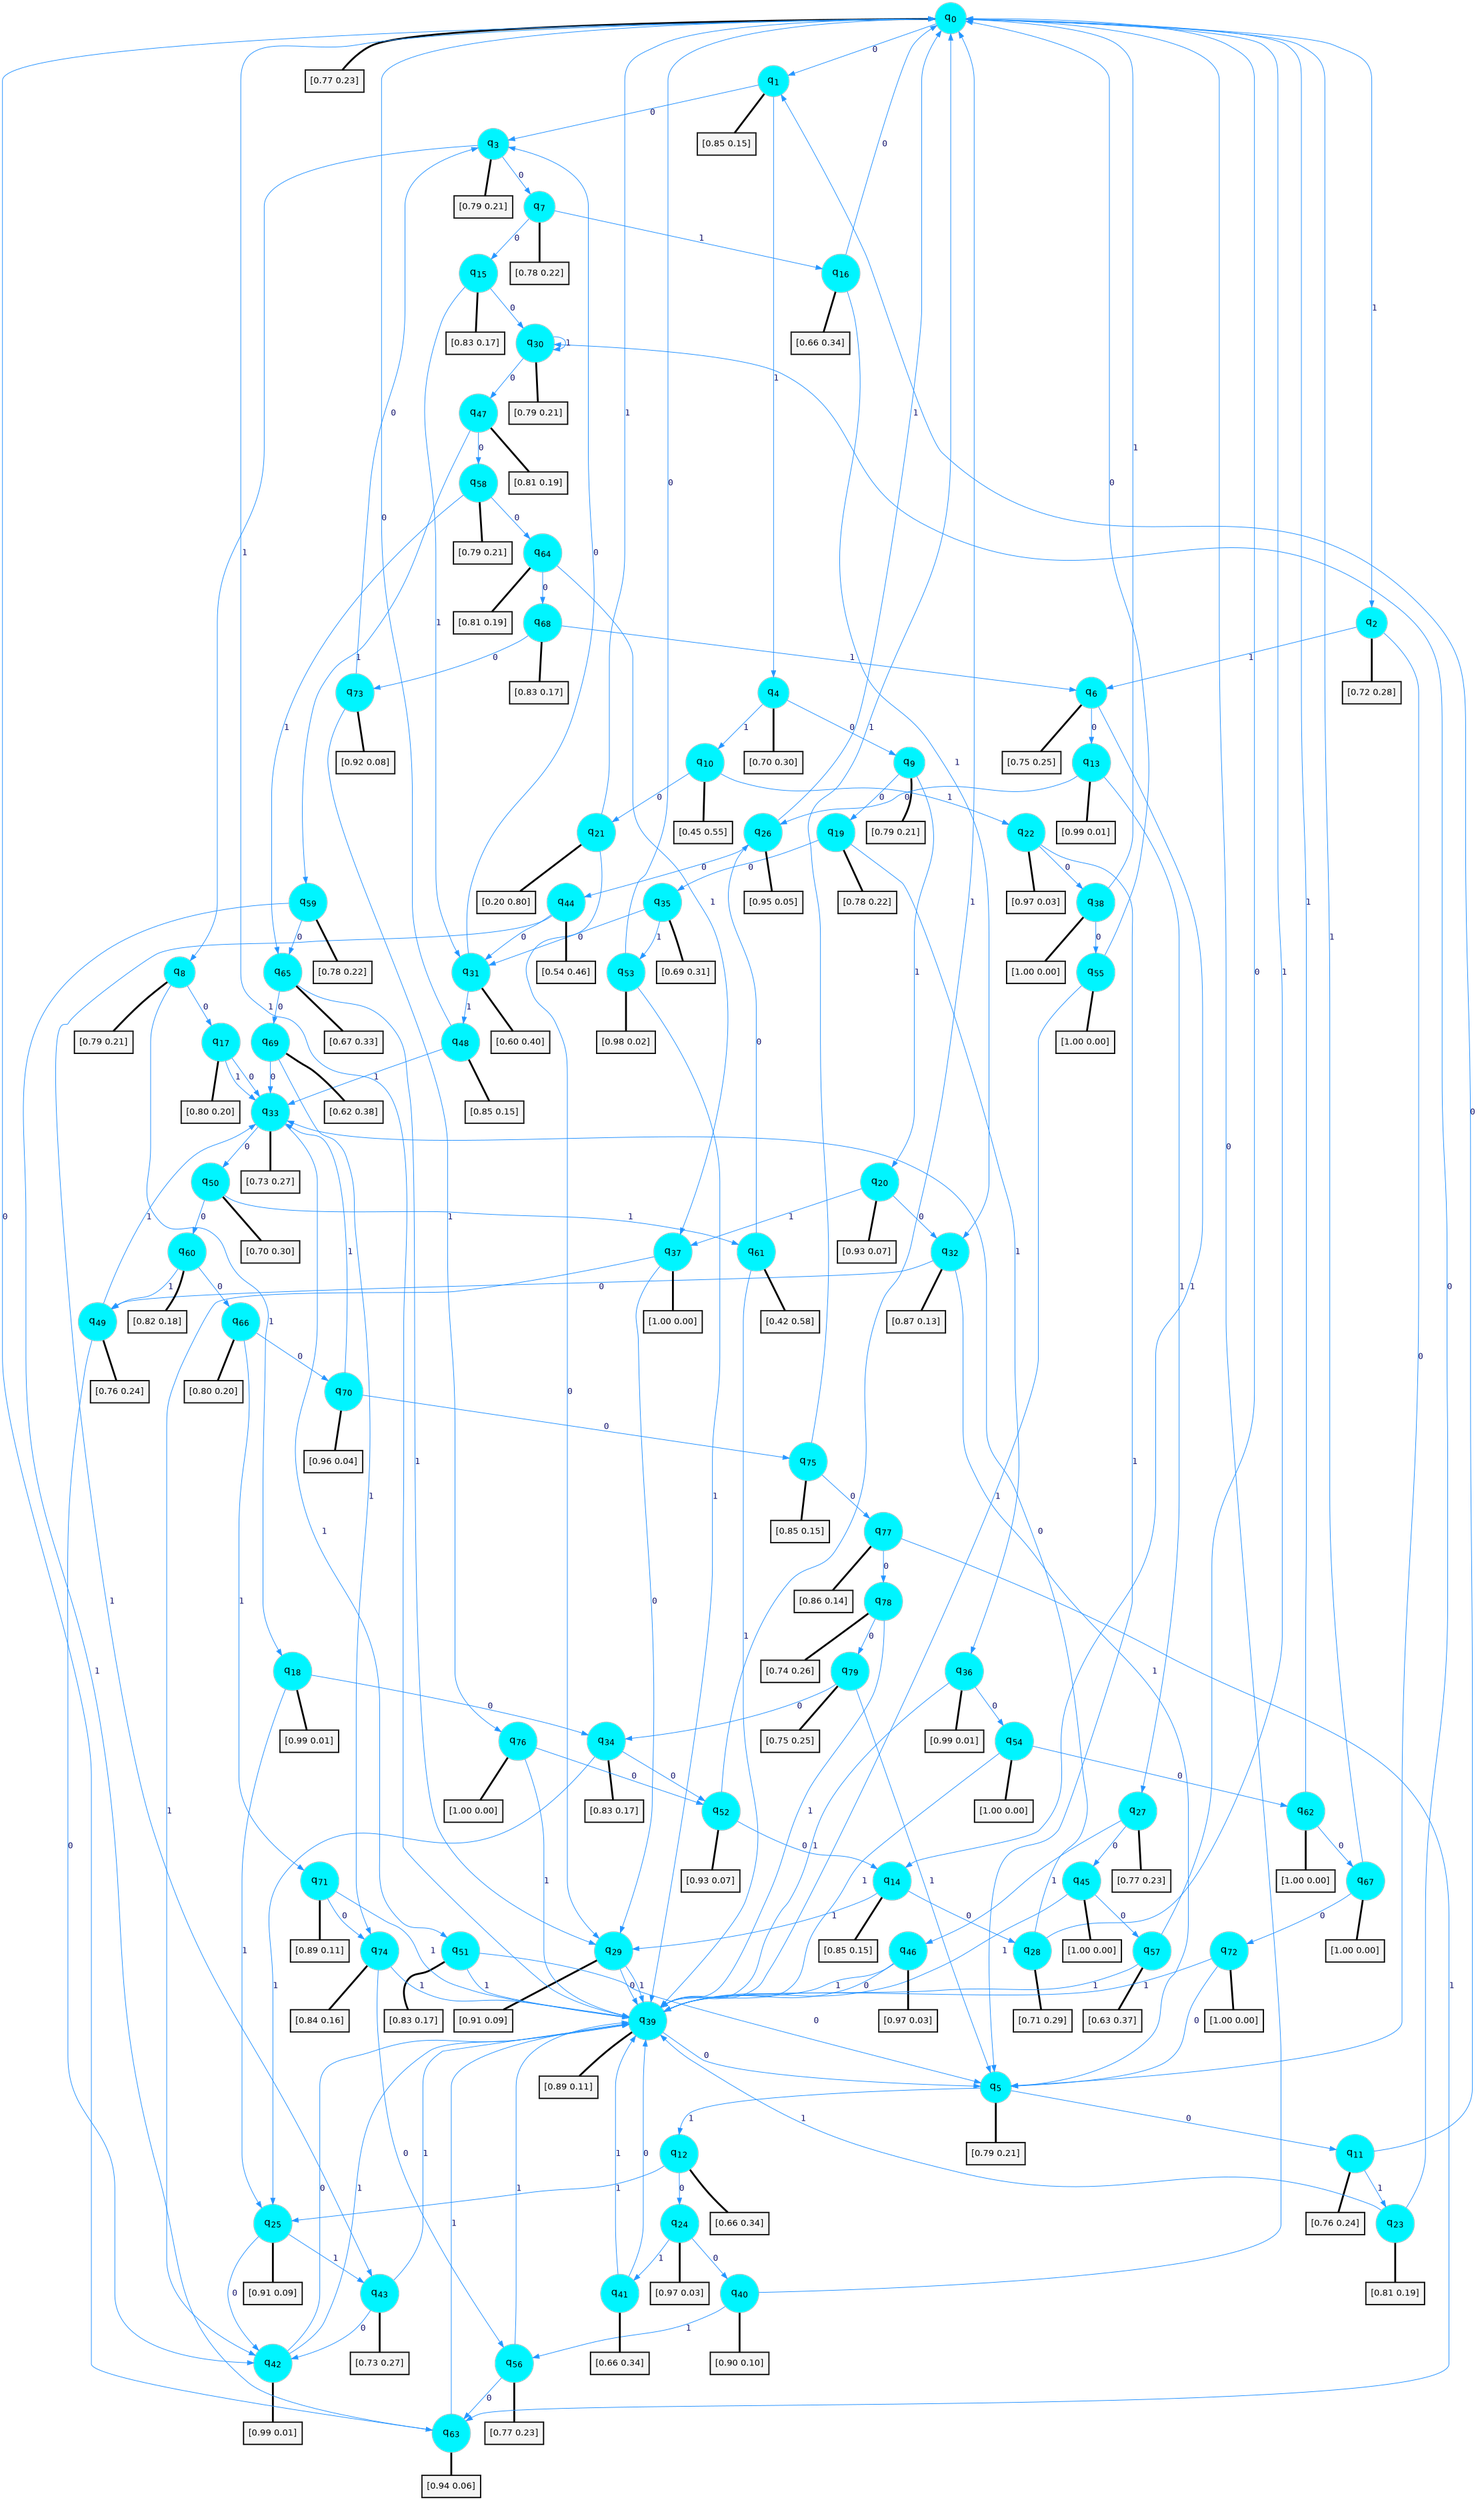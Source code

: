 digraph G {
graph [
bgcolor=transparent, dpi=300, rankdir=TD, size="40,25"];
node [
color=gray, fillcolor=turquoise1, fontcolor=black, fontname=Helvetica, fontsize=16, fontweight=bold, shape=circle, style=filled];
edge [
arrowsize=1, color=dodgerblue1, fontcolor=midnightblue, fontname=courier, fontweight=bold, penwidth=1, style=solid, weight=20];
0[label=<q<SUB>0</SUB>>];
1[label=<q<SUB>1</SUB>>];
2[label=<q<SUB>2</SUB>>];
3[label=<q<SUB>3</SUB>>];
4[label=<q<SUB>4</SUB>>];
5[label=<q<SUB>5</SUB>>];
6[label=<q<SUB>6</SUB>>];
7[label=<q<SUB>7</SUB>>];
8[label=<q<SUB>8</SUB>>];
9[label=<q<SUB>9</SUB>>];
10[label=<q<SUB>10</SUB>>];
11[label=<q<SUB>11</SUB>>];
12[label=<q<SUB>12</SUB>>];
13[label=<q<SUB>13</SUB>>];
14[label=<q<SUB>14</SUB>>];
15[label=<q<SUB>15</SUB>>];
16[label=<q<SUB>16</SUB>>];
17[label=<q<SUB>17</SUB>>];
18[label=<q<SUB>18</SUB>>];
19[label=<q<SUB>19</SUB>>];
20[label=<q<SUB>20</SUB>>];
21[label=<q<SUB>21</SUB>>];
22[label=<q<SUB>22</SUB>>];
23[label=<q<SUB>23</SUB>>];
24[label=<q<SUB>24</SUB>>];
25[label=<q<SUB>25</SUB>>];
26[label=<q<SUB>26</SUB>>];
27[label=<q<SUB>27</SUB>>];
28[label=<q<SUB>28</SUB>>];
29[label=<q<SUB>29</SUB>>];
30[label=<q<SUB>30</SUB>>];
31[label=<q<SUB>31</SUB>>];
32[label=<q<SUB>32</SUB>>];
33[label=<q<SUB>33</SUB>>];
34[label=<q<SUB>34</SUB>>];
35[label=<q<SUB>35</SUB>>];
36[label=<q<SUB>36</SUB>>];
37[label=<q<SUB>37</SUB>>];
38[label=<q<SUB>38</SUB>>];
39[label=<q<SUB>39</SUB>>];
40[label=<q<SUB>40</SUB>>];
41[label=<q<SUB>41</SUB>>];
42[label=<q<SUB>42</SUB>>];
43[label=<q<SUB>43</SUB>>];
44[label=<q<SUB>44</SUB>>];
45[label=<q<SUB>45</SUB>>];
46[label=<q<SUB>46</SUB>>];
47[label=<q<SUB>47</SUB>>];
48[label=<q<SUB>48</SUB>>];
49[label=<q<SUB>49</SUB>>];
50[label=<q<SUB>50</SUB>>];
51[label=<q<SUB>51</SUB>>];
52[label=<q<SUB>52</SUB>>];
53[label=<q<SUB>53</SUB>>];
54[label=<q<SUB>54</SUB>>];
55[label=<q<SUB>55</SUB>>];
56[label=<q<SUB>56</SUB>>];
57[label=<q<SUB>57</SUB>>];
58[label=<q<SUB>58</SUB>>];
59[label=<q<SUB>59</SUB>>];
60[label=<q<SUB>60</SUB>>];
61[label=<q<SUB>61</SUB>>];
62[label=<q<SUB>62</SUB>>];
63[label=<q<SUB>63</SUB>>];
64[label=<q<SUB>64</SUB>>];
65[label=<q<SUB>65</SUB>>];
66[label=<q<SUB>66</SUB>>];
67[label=<q<SUB>67</SUB>>];
68[label=<q<SUB>68</SUB>>];
69[label=<q<SUB>69</SUB>>];
70[label=<q<SUB>70</SUB>>];
71[label=<q<SUB>71</SUB>>];
72[label=<q<SUB>72</SUB>>];
73[label=<q<SUB>73</SUB>>];
74[label=<q<SUB>74</SUB>>];
75[label=<q<SUB>75</SUB>>];
76[label=<q<SUB>76</SUB>>];
77[label=<q<SUB>77</SUB>>];
78[label=<q<SUB>78</SUB>>];
79[label=<q<SUB>79</SUB>>];
80[label="[0.77 0.23]", shape=box,fontcolor=black, fontname=Helvetica, fontsize=14, penwidth=2, fillcolor=whitesmoke,color=black];
81[label="[0.85 0.15]", shape=box,fontcolor=black, fontname=Helvetica, fontsize=14, penwidth=2, fillcolor=whitesmoke,color=black];
82[label="[0.72 0.28]", shape=box,fontcolor=black, fontname=Helvetica, fontsize=14, penwidth=2, fillcolor=whitesmoke,color=black];
83[label="[0.79 0.21]", shape=box,fontcolor=black, fontname=Helvetica, fontsize=14, penwidth=2, fillcolor=whitesmoke,color=black];
84[label="[0.70 0.30]", shape=box,fontcolor=black, fontname=Helvetica, fontsize=14, penwidth=2, fillcolor=whitesmoke,color=black];
85[label="[0.79 0.21]", shape=box,fontcolor=black, fontname=Helvetica, fontsize=14, penwidth=2, fillcolor=whitesmoke,color=black];
86[label="[0.75 0.25]", shape=box,fontcolor=black, fontname=Helvetica, fontsize=14, penwidth=2, fillcolor=whitesmoke,color=black];
87[label="[0.78 0.22]", shape=box,fontcolor=black, fontname=Helvetica, fontsize=14, penwidth=2, fillcolor=whitesmoke,color=black];
88[label="[0.79 0.21]", shape=box,fontcolor=black, fontname=Helvetica, fontsize=14, penwidth=2, fillcolor=whitesmoke,color=black];
89[label="[0.79 0.21]", shape=box,fontcolor=black, fontname=Helvetica, fontsize=14, penwidth=2, fillcolor=whitesmoke,color=black];
90[label="[0.45 0.55]", shape=box,fontcolor=black, fontname=Helvetica, fontsize=14, penwidth=2, fillcolor=whitesmoke,color=black];
91[label="[0.76 0.24]", shape=box,fontcolor=black, fontname=Helvetica, fontsize=14, penwidth=2, fillcolor=whitesmoke,color=black];
92[label="[0.66 0.34]", shape=box,fontcolor=black, fontname=Helvetica, fontsize=14, penwidth=2, fillcolor=whitesmoke,color=black];
93[label="[0.99 0.01]", shape=box,fontcolor=black, fontname=Helvetica, fontsize=14, penwidth=2, fillcolor=whitesmoke,color=black];
94[label="[0.85 0.15]", shape=box,fontcolor=black, fontname=Helvetica, fontsize=14, penwidth=2, fillcolor=whitesmoke,color=black];
95[label="[0.83 0.17]", shape=box,fontcolor=black, fontname=Helvetica, fontsize=14, penwidth=2, fillcolor=whitesmoke,color=black];
96[label="[0.66 0.34]", shape=box,fontcolor=black, fontname=Helvetica, fontsize=14, penwidth=2, fillcolor=whitesmoke,color=black];
97[label="[0.80 0.20]", shape=box,fontcolor=black, fontname=Helvetica, fontsize=14, penwidth=2, fillcolor=whitesmoke,color=black];
98[label="[0.99 0.01]", shape=box,fontcolor=black, fontname=Helvetica, fontsize=14, penwidth=2, fillcolor=whitesmoke,color=black];
99[label="[0.78 0.22]", shape=box,fontcolor=black, fontname=Helvetica, fontsize=14, penwidth=2, fillcolor=whitesmoke,color=black];
100[label="[0.93 0.07]", shape=box,fontcolor=black, fontname=Helvetica, fontsize=14, penwidth=2, fillcolor=whitesmoke,color=black];
101[label="[0.20 0.80]", shape=box,fontcolor=black, fontname=Helvetica, fontsize=14, penwidth=2, fillcolor=whitesmoke,color=black];
102[label="[0.97 0.03]", shape=box,fontcolor=black, fontname=Helvetica, fontsize=14, penwidth=2, fillcolor=whitesmoke,color=black];
103[label="[0.81 0.19]", shape=box,fontcolor=black, fontname=Helvetica, fontsize=14, penwidth=2, fillcolor=whitesmoke,color=black];
104[label="[0.97 0.03]", shape=box,fontcolor=black, fontname=Helvetica, fontsize=14, penwidth=2, fillcolor=whitesmoke,color=black];
105[label="[0.91 0.09]", shape=box,fontcolor=black, fontname=Helvetica, fontsize=14, penwidth=2, fillcolor=whitesmoke,color=black];
106[label="[0.95 0.05]", shape=box,fontcolor=black, fontname=Helvetica, fontsize=14, penwidth=2, fillcolor=whitesmoke,color=black];
107[label="[0.77 0.23]", shape=box,fontcolor=black, fontname=Helvetica, fontsize=14, penwidth=2, fillcolor=whitesmoke,color=black];
108[label="[0.71 0.29]", shape=box,fontcolor=black, fontname=Helvetica, fontsize=14, penwidth=2, fillcolor=whitesmoke,color=black];
109[label="[0.91 0.09]", shape=box,fontcolor=black, fontname=Helvetica, fontsize=14, penwidth=2, fillcolor=whitesmoke,color=black];
110[label="[0.79 0.21]", shape=box,fontcolor=black, fontname=Helvetica, fontsize=14, penwidth=2, fillcolor=whitesmoke,color=black];
111[label="[0.60 0.40]", shape=box,fontcolor=black, fontname=Helvetica, fontsize=14, penwidth=2, fillcolor=whitesmoke,color=black];
112[label="[0.87 0.13]", shape=box,fontcolor=black, fontname=Helvetica, fontsize=14, penwidth=2, fillcolor=whitesmoke,color=black];
113[label="[0.73 0.27]", shape=box,fontcolor=black, fontname=Helvetica, fontsize=14, penwidth=2, fillcolor=whitesmoke,color=black];
114[label="[0.83 0.17]", shape=box,fontcolor=black, fontname=Helvetica, fontsize=14, penwidth=2, fillcolor=whitesmoke,color=black];
115[label="[0.69 0.31]", shape=box,fontcolor=black, fontname=Helvetica, fontsize=14, penwidth=2, fillcolor=whitesmoke,color=black];
116[label="[0.99 0.01]", shape=box,fontcolor=black, fontname=Helvetica, fontsize=14, penwidth=2, fillcolor=whitesmoke,color=black];
117[label="[1.00 0.00]", shape=box,fontcolor=black, fontname=Helvetica, fontsize=14, penwidth=2, fillcolor=whitesmoke,color=black];
118[label="[1.00 0.00]", shape=box,fontcolor=black, fontname=Helvetica, fontsize=14, penwidth=2, fillcolor=whitesmoke,color=black];
119[label="[0.89 0.11]", shape=box,fontcolor=black, fontname=Helvetica, fontsize=14, penwidth=2, fillcolor=whitesmoke,color=black];
120[label="[0.90 0.10]", shape=box,fontcolor=black, fontname=Helvetica, fontsize=14, penwidth=2, fillcolor=whitesmoke,color=black];
121[label="[0.66 0.34]", shape=box,fontcolor=black, fontname=Helvetica, fontsize=14, penwidth=2, fillcolor=whitesmoke,color=black];
122[label="[0.99 0.01]", shape=box,fontcolor=black, fontname=Helvetica, fontsize=14, penwidth=2, fillcolor=whitesmoke,color=black];
123[label="[0.73 0.27]", shape=box,fontcolor=black, fontname=Helvetica, fontsize=14, penwidth=2, fillcolor=whitesmoke,color=black];
124[label="[0.54 0.46]", shape=box,fontcolor=black, fontname=Helvetica, fontsize=14, penwidth=2, fillcolor=whitesmoke,color=black];
125[label="[1.00 0.00]", shape=box,fontcolor=black, fontname=Helvetica, fontsize=14, penwidth=2, fillcolor=whitesmoke,color=black];
126[label="[0.97 0.03]", shape=box,fontcolor=black, fontname=Helvetica, fontsize=14, penwidth=2, fillcolor=whitesmoke,color=black];
127[label="[0.81 0.19]", shape=box,fontcolor=black, fontname=Helvetica, fontsize=14, penwidth=2, fillcolor=whitesmoke,color=black];
128[label="[0.85 0.15]", shape=box,fontcolor=black, fontname=Helvetica, fontsize=14, penwidth=2, fillcolor=whitesmoke,color=black];
129[label="[0.76 0.24]", shape=box,fontcolor=black, fontname=Helvetica, fontsize=14, penwidth=2, fillcolor=whitesmoke,color=black];
130[label="[0.70 0.30]", shape=box,fontcolor=black, fontname=Helvetica, fontsize=14, penwidth=2, fillcolor=whitesmoke,color=black];
131[label="[0.83 0.17]", shape=box,fontcolor=black, fontname=Helvetica, fontsize=14, penwidth=2, fillcolor=whitesmoke,color=black];
132[label="[0.93 0.07]", shape=box,fontcolor=black, fontname=Helvetica, fontsize=14, penwidth=2, fillcolor=whitesmoke,color=black];
133[label="[0.98 0.02]", shape=box,fontcolor=black, fontname=Helvetica, fontsize=14, penwidth=2, fillcolor=whitesmoke,color=black];
134[label="[1.00 0.00]", shape=box,fontcolor=black, fontname=Helvetica, fontsize=14, penwidth=2, fillcolor=whitesmoke,color=black];
135[label="[1.00 0.00]", shape=box,fontcolor=black, fontname=Helvetica, fontsize=14, penwidth=2, fillcolor=whitesmoke,color=black];
136[label="[0.77 0.23]", shape=box,fontcolor=black, fontname=Helvetica, fontsize=14, penwidth=2, fillcolor=whitesmoke,color=black];
137[label="[0.63 0.37]", shape=box,fontcolor=black, fontname=Helvetica, fontsize=14, penwidth=2, fillcolor=whitesmoke,color=black];
138[label="[0.79 0.21]", shape=box,fontcolor=black, fontname=Helvetica, fontsize=14, penwidth=2, fillcolor=whitesmoke,color=black];
139[label="[0.78 0.22]", shape=box,fontcolor=black, fontname=Helvetica, fontsize=14, penwidth=2, fillcolor=whitesmoke,color=black];
140[label="[0.82 0.18]", shape=box,fontcolor=black, fontname=Helvetica, fontsize=14, penwidth=2, fillcolor=whitesmoke,color=black];
141[label="[0.42 0.58]", shape=box,fontcolor=black, fontname=Helvetica, fontsize=14, penwidth=2, fillcolor=whitesmoke,color=black];
142[label="[1.00 0.00]", shape=box,fontcolor=black, fontname=Helvetica, fontsize=14, penwidth=2, fillcolor=whitesmoke,color=black];
143[label="[0.94 0.06]", shape=box,fontcolor=black, fontname=Helvetica, fontsize=14, penwidth=2, fillcolor=whitesmoke,color=black];
144[label="[0.81 0.19]", shape=box,fontcolor=black, fontname=Helvetica, fontsize=14, penwidth=2, fillcolor=whitesmoke,color=black];
145[label="[0.67 0.33]", shape=box,fontcolor=black, fontname=Helvetica, fontsize=14, penwidth=2, fillcolor=whitesmoke,color=black];
146[label="[0.80 0.20]", shape=box,fontcolor=black, fontname=Helvetica, fontsize=14, penwidth=2, fillcolor=whitesmoke,color=black];
147[label="[1.00 0.00]", shape=box,fontcolor=black, fontname=Helvetica, fontsize=14, penwidth=2, fillcolor=whitesmoke,color=black];
148[label="[0.83 0.17]", shape=box,fontcolor=black, fontname=Helvetica, fontsize=14, penwidth=2, fillcolor=whitesmoke,color=black];
149[label="[0.62 0.38]", shape=box,fontcolor=black, fontname=Helvetica, fontsize=14, penwidth=2, fillcolor=whitesmoke,color=black];
150[label="[0.96 0.04]", shape=box,fontcolor=black, fontname=Helvetica, fontsize=14, penwidth=2, fillcolor=whitesmoke,color=black];
151[label="[0.89 0.11]", shape=box,fontcolor=black, fontname=Helvetica, fontsize=14, penwidth=2, fillcolor=whitesmoke,color=black];
152[label="[1.00 0.00]", shape=box,fontcolor=black, fontname=Helvetica, fontsize=14, penwidth=2, fillcolor=whitesmoke,color=black];
153[label="[0.92 0.08]", shape=box,fontcolor=black, fontname=Helvetica, fontsize=14, penwidth=2, fillcolor=whitesmoke,color=black];
154[label="[0.84 0.16]", shape=box,fontcolor=black, fontname=Helvetica, fontsize=14, penwidth=2, fillcolor=whitesmoke,color=black];
155[label="[0.85 0.15]", shape=box,fontcolor=black, fontname=Helvetica, fontsize=14, penwidth=2, fillcolor=whitesmoke,color=black];
156[label="[1.00 0.00]", shape=box,fontcolor=black, fontname=Helvetica, fontsize=14, penwidth=2, fillcolor=whitesmoke,color=black];
157[label="[0.86 0.14]", shape=box,fontcolor=black, fontname=Helvetica, fontsize=14, penwidth=2, fillcolor=whitesmoke,color=black];
158[label="[0.74 0.26]", shape=box,fontcolor=black, fontname=Helvetica, fontsize=14, penwidth=2, fillcolor=whitesmoke,color=black];
159[label="[0.75 0.25]", shape=box,fontcolor=black, fontname=Helvetica, fontsize=14, penwidth=2, fillcolor=whitesmoke,color=black];
0->1 [label=0];
0->2 [label=1];
0->80 [arrowhead=none, penwidth=3,color=black];
1->3 [label=0];
1->4 [label=1];
1->81 [arrowhead=none, penwidth=3,color=black];
2->5 [label=0];
2->6 [label=1];
2->82 [arrowhead=none, penwidth=3,color=black];
3->7 [label=0];
3->8 [label=1];
3->83 [arrowhead=none, penwidth=3,color=black];
4->9 [label=0];
4->10 [label=1];
4->84 [arrowhead=none, penwidth=3,color=black];
5->11 [label=0];
5->12 [label=1];
5->85 [arrowhead=none, penwidth=3,color=black];
6->13 [label=0];
6->14 [label=1];
6->86 [arrowhead=none, penwidth=3,color=black];
7->15 [label=0];
7->16 [label=1];
7->87 [arrowhead=none, penwidth=3,color=black];
8->17 [label=0];
8->18 [label=1];
8->88 [arrowhead=none, penwidth=3,color=black];
9->19 [label=0];
9->20 [label=1];
9->89 [arrowhead=none, penwidth=3,color=black];
10->21 [label=0];
10->22 [label=1];
10->90 [arrowhead=none, penwidth=3,color=black];
11->1 [label=0];
11->23 [label=1];
11->91 [arrowhead=none, penwidth=3,color=black];
12->24 [label=0];
12->25 [label=1];
12->92 [arrowhead=none, penwidth=3,color=black];
13->26 [label=0];
13->27 [label=1];
13->93 [arrowhead=none, penwidth=3,color=black];
14->28 [label=0];
14->29 [label=1];
14->94 [arrowhead=none, penwidth=3,color=black];
15->30 [label=0];
15->31 [label=1];
15->95 [arrowhead=none, penwidth=3,color=black];
16->0 [label=0];
16->32 [label=1];
16->96 [arrowhead=none, penwidth=3,color=black];
17->33 [label=0];
17->33 [label=1];
17->97 [arrowhead=none, penwidth=3,color=black];
18->34 [label=0];
18->25 [label=1];
18->98 [arrowhead=none, penwidth=3,color=black];
19->35 [label=0];
19->36 [label=1];
19->99 [arrowhead=none, penwidth=3,color=black];
20->32 [label=0];
20->37 [label=1];
20->100 [arrowhead=none, penwidth=3,color=black];
21->29 [label=0];
21->0 [label=1];
21->101 [arrowhead=none, penwidth=3,color=black];
22->38 [label=0];
22->5 [label=1];
22->102 [arrowhead=none, penwidth=3,color=black];
23->30 [label=0];
23->39 [label=1];
23->103 [arrowhead=none, penwidth=3,color=black];
24->40 [label=0];
24->41 [label=1];
24->104 [arrowhead=none, penwidth=3,color=black];
25->42 [label=0];
25->43 [label=1];
25->105 [arrowhead=none, penwidth=3,color=black];
26->44 [label=0];
26->0 [label=1];
26->106 [arrowhead=none, penwidth=3,color=black];
27->45 [label=0];
27->46 [label=1];
27->107 [arrowhead=none, penwidth=3,color=black];
28->33 [label=0];
28->0 [label=1];
28->108 [arrowhead=none, penwidth=3,color=black];
29->39 [label=0];
29->39 [label=1];
29->109 [arrowhead=none, penwidth=3,color=black];
30->47 [label=0];
30->30 [label=1];
30->110 [arrowhead=none, penwidth=3,color=black];
31->3 [label=0];
31->48 [label=1];
31->111 [arrowhead=none, penwidth=3,color=black];
32->49 [label=0];
32->5 [label=1];
32->112 [arrowhead=none, penwidth=3,color=black];
33->50 [label=0];
33->51 [label=1];
33->113 [arrowhead=none, penwidth=3,color=black];
34->52 [label=0];
34->25 [label=1];
34->114 [arrowhead=none, penwidth=3,color=black];
35->31 [label=0];
35->53 [label=1];
35->115 [arrowhead=none, penwidth=3,color=black];
36->54 [label=0];
36->39 [label=1];
36->116 [arrowhead=none, penwidth=3,color=black];
37->29 [label=0];
37->42 [label=1];
37->117 [arrowhead=none, penwidth=3,color=black];
38->55 [label=0];
38->0 [label=1];
38->118 [arrowhead=none, penwidth=3,color=black];
39->5 [label=0];
39->0 [label=1];
39->119 [arrowhead=none, penwidth=3,color=black];
40->0 [label=0];
40->56 [label=1];
40->120 [arrowhead=none, penwidth=3,color=black];
41->39 [label=0];
41->39 [label=1];
41->121 [arrowhead=none, penwidth=3,color=black];
42->39 [label=0];
42->39 [label=1];
42->122 [arrowhead=none, penwidth=3,color=black];
43->42 [label=0];
43->39 [label=1];
43->123 [arrowhead=none, penwidth=3,color=black];
44->31 [label=0];
44->43 [label=1];
44->124 [arrowhead=none, penwidth=3,color=black];
45->57 [label=0];
45->39 [label=1];
45->125 [arrowhead=none, penwidth=3,color=black];
46->39 [label=0];
46->39 [label=1];
46->126 [arrowhead=none, penwidth=3,color=black];
47->58 [label=0];
47->59 [label=1];
47->127 [arrowhead=none, penwidth=3,color=black];
48->0 [label=0];
48->33 [label=1];
48->128 [arrowhead=none, penwidth=3,color=black];
49->42 [label=0];
49->33 [label=1];
49->129 [arrowhead=none, penwidth=3,color=black];
50->60 [label=0];
50->61 [label=1];
50->130 [arrowhead=none, penwidth=3,color=black];
51->5 [label=0];
51->39 [label=1];
51->131 [arrowhead=none, penwidth=3,color=black];
52->14 [label=0];
52->0 [label=1];
52->132 [arrowhead=none, penwidth=3,color=black];
53->0 [label=0];
53->39 [label=1];
53->133 [arrowhead=none, penwidth=3,color=black];
54->62 [label=0];
54->39 [label=1];
54->134 [arrowhead=none, penwidth=3,color=black];
55->0 [label=0];
55->39 [label=1];
55->135 [arrowhead=none, penwidth=3,color=black];
56->63 [label=0];
56->39 [label=1];
56->136 [arrowhead=none, penwidth=3,color=black];
57->0 [label=0];
57->39 [label=1];
57->137 [arrowhead=none, penwidth=3,color=black];
58->64 [label=0];
58->65 [label=1];
58->138 [arrowhead=none, penwidth=3,color=black];
59->65 [label=0];
59->63 [label=1];
59->139 [arrowhead=none, penwidth=3,color=black];
60->66 [label=0];
60->49 [label=1];
60->140 [arrowhead=none, penwidth=3,color=black];
61->26 [label=0];
61->39 [label=1];
61->141 [arrowhead=none, penwidth=3,color=black];
62->67 [label=0];
62->0 [label=1];
62->142 [arrowhead=none, penwidth=3,color=black];
63->0 [label=0];
63->39 [label=1];
63->143 [arrowhead=none, penwidth=3,color=black];
64->68 [label=0];
64->37 [label=1];
64->144 [arrowhead=none, penwidth=3,color=black];
65->69 [label=0];
65->29 [label=1];
65->145 [arrowhead=none, penwidth=3,color=black];
66->70 [label=0];
66->71 [label=1];
66->146 [arrowhead=none, penwidth=3,color=black];
67->72 [label=0];
67->0 [label=1];
67->147 [arrowhead=none, penwidth=3,color=black];
68->73 [label=0];
68->6 [label=1];
68->148 [arrowhead=none, penwidth=3,color=black];
69->33 [label=0];
69->74 [label=1];
69->149 [arrowhead=none, penwidth=3,color=black];
70->75 [label=0];
70->33 [label=1];
70->150 [arrowhead=none, penwidth=3,color=black];
71->74 [label=0];
71->39 [label=1];
71->151 [arrowhead=none, penwidth=3,color=black];
72->5 [label=0];
72->39 [label=1];
72->152 [arrowhead=none, penwidth=3,color=black];
73->3 [label=0];
73->76 [label=1];
73->153 [arrowhead=none, penwidth=3,color=black];
74->56 [label=0];
74->39 [label=1];
74->154 [arrowhead=none, penwidth=3,color=black];
75->77 [label=0];
75->0 [label=1];
75->155 [arrowhead=none, penwidth=3,color=black];
76->52 [label=0];
76->39 [label=1];
76->156 [arrowhead=none, penwidth=3,color=black];
77->78 [label=0];
77->63 [label=1];
77->157 [arrowhead=none, penwidth=3,color=black];
78->79 [label=0];
78->39 [label=1];
78->158 [arrowhead=none, penwidth=3,color=black];
79->34 [label=0];
79->5 [label=1];
79->159 [arrowhead=none, penwidth=3,color=black];
}
